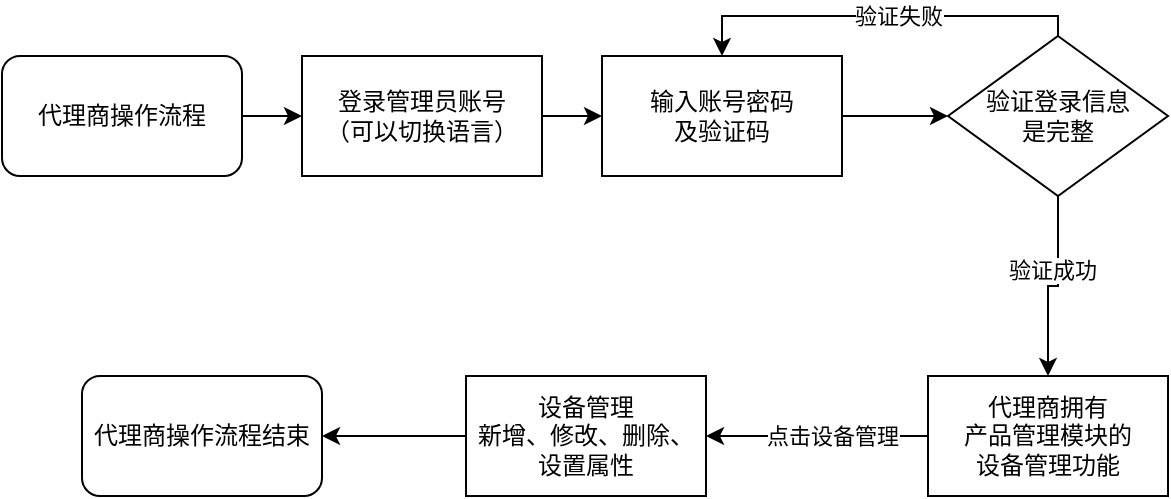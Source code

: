 <mxfile version="20.8.5" type="github">
  <diagram id="M1XdzcnIJ74CxBj7G2HJ" name="第 1 页">
    <mxGraphModel dx="1434" dy="708" grid="1" gridSize="10" guides="1" tooltips="1" connect="1" arrows="1" fold="1" page="1" pageScale="1" pageWidth="583" pageHeight="827" math="0" shadow="0">
      <root>
        <mxCell id="0" />
        <mxCell id="1" parent="0" />
        <mxCell id="mAJpuUWmIjtx5MhwzDES-3" value="" style="edgeStyle=orthogonalEdgeStyle;rounded=0;orthogonalLoop=1;jettySize=auto;html=1;entryX=0;entryY=0.5;entryDx=0;entryDy=0;" edge="1" parent="1" source="mAJpuUWmIjtx5MhwzDES-1" target="mAJpuUWmIjtx5MhwzDES-17">
          <mxGeometry relative="1" as="geometry">
            <mxPoint x="210" y="50" as="targetPoint" />
          </mxGeometry>
        </mxCell>
        <mxCell id="mAJpuUWmIjtx5MhwzDES-1" value="代理商操作流程" style="rounded=1;whiteSpace=wrap;html=1;" vertex="1" parent="1">
          <mxGeometry y="30" width="120" height="60" as="geometry" />
        </mxCell>
        <mxCell id="mAJpuUWmIjtx5MhwzDES-11" style="edgeStyle=orthogonalEdgeStyle;rounded=0;orthogonalLoop=1;jettySize=auto;html=1;" edge="1" parent="1" source="mAJpuUWmIjtx5MhwzDES-12" target="mAJpuUWmIjtx5MhwzDES-15">
          <mxGeometry relative="1" as="geometry">
            <Array as="points">
              <mxPoint x="460" y="60" />
              <mxPoint x="460" y="60" />
            </Array>
          </mxGeometry>
        </mxCell>
        <mxCell id="mAJpuUWmIjtx5MhwzDES-12" value="输入账号密码&lt;br&gt;及验证码" style="whiteSpace=wrap;html=1;rounded=0;" vertex="1" parent="1">
          <mxGeometry x="300" y="30" width="120" height="60" as="geometry" />
        </mxCell>
        <mxCell id="mAJpuUWmIjtx5MhwzDES-13" style="edgeStyle=orthogonalEdgeStyle;rounded=0;orthogonalLoop=1;jettySize=auto;html=1;exitX=0.5;exitY=0;exitDx=0;exitDy=0;entryX=0.5;entryY=0;entryDx=0;entryDy=0;" edge="1" parent="1" source="mAJpuUWmIjtx5MhwzDES-15" target="mAJpuUWmIjtx5MhwzDES-12">
          <mxGeometry relative="1" as="geometry">
            <Array as="points">
              <mxPoint x="528" y="10" />
              <mxPoint x="360" y="10" />
            </Array>
          </mxGeometry>
        </mxCell>
        <mxCell id="mAJpuUWmIjtx5MhwzDES-14" value="验证失败" style="edgeLabel;html=1;align=center;verticalAlign=middle;resizable=0;points=[];" vertex="1" connectable="0" parent="mAJpuUWmIjtx5MhwzDES-13">
          <mxGeometry x="-0.182" relative="1" as="geometry">
            <mxPoint x="-9" as="offset" />
          </mxGeometry>
        </mxCell>
        <mxCell id="mAJpuUWmIjtx5MhwzDES-19" value="" style="edgeStyle=orthogonalEdgeStyle;rounded=0;orthogonalLoop=1;jettySize=auto;html=1;" edge="1" parent="1" source="mAJpuUWmIjtx5MhwzDES-15" target="mAJpuUWmIjtx5MhwzDES-18">
          <mxGeometry relative="1" as="geometry" />
        </mxCell>
        <mxCell id="mAJpuUWmIjtx5MhwzDES-20" value="验证成功" style="edgeLabel;html=1;align=center;verticalAlign=middle;resizable=0;points=[];" vertex="1" connectable="0" parent="mAJpuUWmIjtx5MhwzDES-19">
          <mxGeometry x="-0.222" y="-3" relative="1" as="geometry">
            <mxPoint as="offset" />
          </mxGeometry>
        </mxCell>
        <mxCell id="mAJpuUWmIjtx5MhwzDES-15" value="验证登录信息&lt;br&gt;是完整" style="rhombus;whiteSpace=wrap;html=1;rounded=0;" vertex="1" parent="1">
          <mxGeometry x="473" y="20" width="110" height="80" as="geometry" />
        </mxCell>
        <mxCell id="mAJpuUWmIjtx5MhwzDES-16" style="edgeStyle=orthogonalEdgeStyle;rounded=0;orthogonalLoop=1;jettySize=auto;html=1;entryX=0;entryY=0.5;entryDx=0;entryDy=0;" edge="1" parent="1" source="mAJpuUWmIjtx5MhwzDES-17" target="mAJpuUWmIjtx5MhwzDES-12">
          <mxGeometry relative="1" as="geometry">
            <mxPoint x="420" y="50" as="targetPoint" />
          </mxGeometry>
        </mxCell>
        <mxCell id="mAJpuUWmIjtx5MhwzDES-17" value="登录管理员账号&lt;br&gt;（可以切换语言）" style="rounded=0;whiteSpace=wrap;html=1;" vertex="1" parent="1">
          <mxGeometry x="150" y="30" width="120" height="60" as="geometry" />
        </mxCell>
        <mxCell id="mAJpuUWmIjtx5MhwzDES-23" value="" style="edgeStyle=orthogonalEdgeStyle;rounded=0;orthogonalLoop=1;jettySize=auto;html=1;" edge="1" parent="1" source="mAJpuUWmIjtx5MhwzDES-18" target="mAJpuUWmIjtx5MhwzDES-22">
          <mxGeometry relative="1" as="geometry" />
        </mxCell>
        <mxCell id="mAJpuUWmIjtx5MhwzDES-24" value="点击设备管理" style="edgeLabel;html=1;align=center;verticalAlign=middle;resizable=0;points=[];" vertex="1" connectable="0" parent="mAJpuUWmIjtx5MhwzDES-23">
          <mxGeometry x="-0.273" relative="1" as="geometry">
            <mxPoint x="-8" as="offset" />
          </mxGeometry>
        </mxCell>
        <mxCell id="mAJpuUWmIjtx5MhwzDES-18" value="代理商拥有&lt;br&gt;产品管理模块的&lt;br&gt;设备管理功能" style="whiteSpace=wrap;html=1;rounded=0;" vertex="1" parent="1">
          <mxGeometry x="463" y="190" width="120" height="60" as="geometry" />
        </mxCell>
        <mxCell id="mAJpuUWmIjtx5MhwzDES-26" value="" style="edgeStyle=orthogonalEdgeStyle;rounded=0;orthogonalLoop=1;jettySize=auto;html=1;" edge="1" parent="1" source="mAJpuUWmIjtx5MhwzDES-22" target="mAJpuUWmIjtx5MhwzDES-25">
          <mxGeometry relative="1" as="geometry" />
        </mxCell>
        <mxCell id="mAJpuUWmIjtx5MhwzDES-22" value="设备管理&lt;br&gt;新增、修改、删除、设置属性" style="whiteSpace=wrap;html=1;rounded=0;" vertex="1" parent="1">
          <mxGeometry x="232" y="190" width="120" height="60" as="geometry" />
        </mxCell>
        <mxCell id="mAJpuUWmIjtx5MhwzDES-25" value="代理商操作流程结束" style="whiteSpace=wrap;html=1;rounded=1;" vertex="1" parent="1">
          <mxGeometry x="40" y="190" width="120" height="60" as="geometry" />
        </mxCell>
      </root>
    </mxGraphModel>
  </diagram>
</mxfile>
